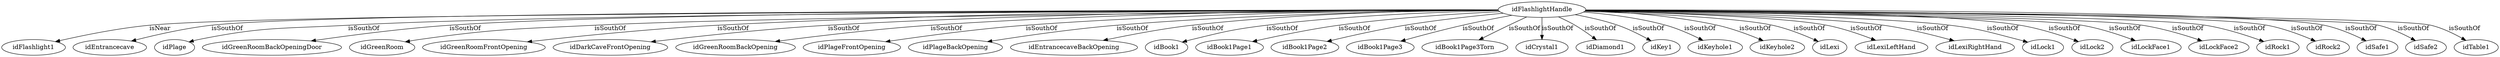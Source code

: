 strict digraph  {
idFlashlightHandle [node_type=entity_node];
idFlashlight1 [node_type=entity_node];
idEntrancecave [node_type=entity_node];
idPlage [node_type=entity_node];
idGreenRoomBackOpeningDoor [node_type=entity_node];
idGreenRoom [node_type=entity_node];
idGreenRoomFrontOpening [node_type=entity_node];
idDarkCaveFrontOpening [node_type=entity_node];
idGreenRoomBackOpening [node_type=entity_node];
idPlageFrontOpening [node_type=entity_node];
idPlageBackOpening [node_type=entity_node];
idEntrancecaveBackOpening [node_type=entity_node];
idBook1 [node_type=entity_node];
idBook1Page1 [node_type=entity_node];
idBook1Page2 [node_type=entity_node];
idBook1Page3 [node_type=entity_node];
idBook1Page3Torn [node_type=entity_node];
idCrystal1 [node_type=entity_node];
idDiamond1 [node_type=entity_node];
idKey1 [node_type=entity_node];
idKeyhole1 [node_type=entity_node];
idKeyhole2 [node_type=entity_node];
idLexi [node_type=entity_node];
idLexiLeftHand [node_type=entity_node];
idLexiRightHand [node_type=entity_node];
idLock1 [node_type=entity_node];
idLock2 [node_type=entity_node];
idLockFace1 [node_type=entity_node];
idLockFace2 [node_type=entity_node];
idRock1 [node_type=entity_node];
idRock2 [node_type=entity_node];
idSafe1 [node_type=entity_node];
idSafe2 [node_type=entity_node];
idTable1 [node_type=entity_node];
idFlashlightHandle -> idFlashlight1  [edge_type=relationship, label=isNear];
idFlashlightHandle -> idEntrancecave  [edge_type=relationship, label=isSouthOf];
idFlashlightHandle -> idPlage  [edge_type=relationship, label=isSouthOf];
idFlashlightHandle -> idGreenRoomBackOpeningDoor  [edge_type=relationship, label=isSouthOf];
idFlashlightHandle -> idGreenRoom  [edge_type=relationship, label=isSouthOf];
idFlashlightHandle -> idGreenRoomFrontOpening  [edge_type=relationship, label=isSouthOf];
idFlashlightHandle -> idDarkCaveFrontOpening  [edge_type=relationship, label=isSouthOf];
idFlashlightHandle -> idGreenRoomBackOpening  [edge_type=relationship, label=isSouthOf];
idFlashlightHandle -> idPlageFrontOpening  [edge_type=relationship, label=isSouthOf];
idFlashlightHandle -> idPlageBackOpening  [edge_type=relationship, label=isSouthOf];
idFlashlightHandle -> idEntrancecaveBackOpening  [edge_type=relationship, label=isSouthOf];
idFlashlightHandle -> idBook1  [edge_type=relationship, label=isSouthOf];
idFlashlightHandle -> idBook1Page1  [edge_type=relationship, label=isSouthOf];
idFlashlightHandle -> idBook1Page2  [edge_type=relationship, label=isSouthOf];
idFlashlightHandle -> idBook1Page3  [edge_type=relationship, label=isSouthOf];
idFlashlightHandle -> idBook1Page3Torn  [edge_type=relationship, label=isSouthOf];
idFlashlightHandle -> idCrystal1  [edge_type=relationship, label=isSouthOf];
idFlashlightHandle -> idDiamond1  [edge_type=relationship, label=isSouthOf];
idFlashlightHandle -> idKey1  [edge_type=relationship, label=isSouthOf];
idFlashlightHandle -> idKeyhole1  [edge_type=relationship, label=isSouthOf];
idFlashlightHandle -> idKeyhole2  [edge_type=relationship, label=isSouthOf];
idFlashlightHandle -> idLexi  [edge_type=relationship, label=isSouthOf];
idFlashlightHandle -> idLexiLeftHand  [edge_type=relationship, label=isSouthOf];
idFlashlightHandle -> idLexiRightHand  [edge_type=relationship, label=isSouthOf];
idFlashlightHandle -> idLock1  [edge_type=relationship, label=isSouthOf];
idFlashlightHandle -> idLock2  [edge_type=relationship, label=isSouthOf];
idFlashlightHandle -> idLockFace1  [edge_type=relationship, label=isSouthOf];
idFlashlightHandle -> idLockFace2  [edge_type=relationship, label=isSouthOf];
idFlashlightHandle -> idRock1  [edge_type=relationship, label=isSouthOf];
idFlashlightHandle -> idRock2  [edge_type=relationship, label=isSouthOf];
idFlashlightHandle -> idSafe1  [edge_type=relationship, label=isSouthOf];
idFlashlightHandle -> idSafe2  [edge_type=relationship, label=isSouthOf];
idFlashlightHandle -> idTable1  [edge_type=relationship, label=isSouthOf];
}
